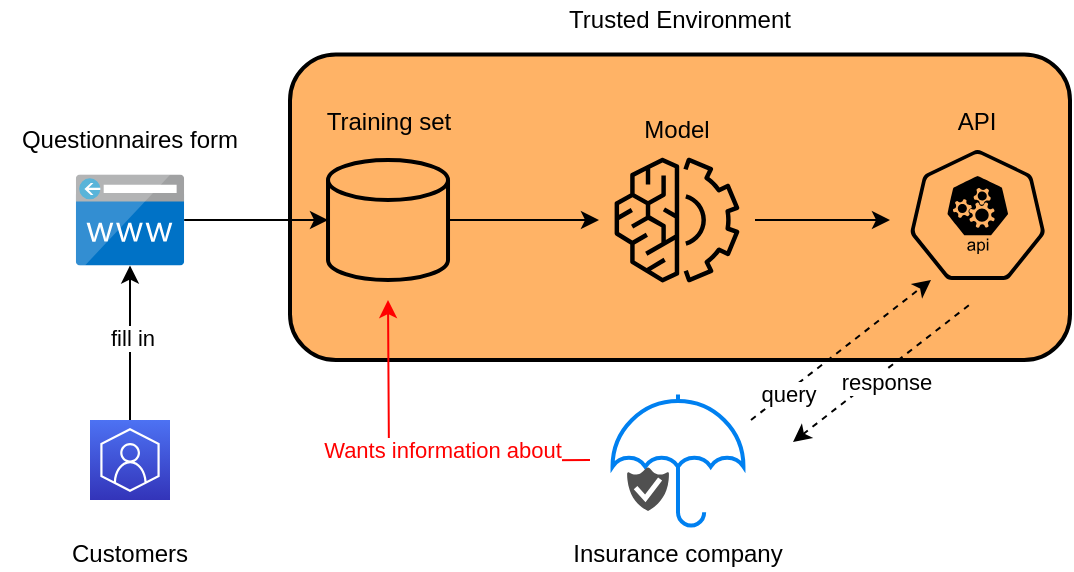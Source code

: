 <mxfile version="13.7.9" type="device"><diagram id="bDZJld-TUKHQlfMcXGYl" name="Page-1"><mxGraphModel dx="946" dy="639" grid="1" gridSize="10" guides="1" tooltips="1" connect="1" arrows="1" fold="1" page="1" pageScale="1" pageWidth="827" pageHeight="1169" math="0" shadow="0"><root><mxCell id="0"/><mxCell id="1" parent="0"/><mxCell id="jIBiCeYl2xpvTcDs2lr2-31" value="" style="rounded=1;whiteSpace=wrap;html=1;strokeWidth=2;fillColor=#FFB366;" vertex="1" parent="1"><mxGeometry x="220" y="217.25" width="390" height="152.75" as="geometry"/></mxCell><mxCell id="jIBiCeYl2xpvTcDs2lr2-30" style="edgeStyle=orthogonalEdgeStyle;rounded=0;orthogonalLoop=1;jettySize=auto;html=1;" edge="1" parent="1" source="jIBiCeYl2xpvTcDs2lr2-2"><mxGeometry relative="1" as="geometry"><mxPoint x="520" y="300" as="targetPoint"/></mxGeometry></mxCell><mxCell id="jIBiCeYl2xpvTcDs2lr2-2" value="" style="outlineConnect=0;gradientDirection=north;dashed=0;verticalLabelPosition=bottom;verticalAlign=top;align=center;html=1;fontSize=12;fontStyle=0;aspect=fixed;shape=mxgraph.aws4.resourceIcon;resIcon=mxgraph.aws4.machine_learning;strokeWidth=2;fillColor=none;" vertex="1" parent="1"><mxGeometry x="374.5" y="261" width="78" height="78" as="geometry"/></mxCell><mxCell id="jIBiCeYl2xpvTcDs2lr2-19" style="edgeStyle=orthogonalEdgeStyle;rounded=0;orthogonalLoop=1;jettySize=auto;html=1;" edge="1" parent="1" source="jIBiCeYl2xpvTcDs2lr2-5" target="jIBiCeYl2xpvTcDs2lr2-6"><mxGeometry relative="1" as="geometry"/></mxCell><mxCell id="jIBiCeYl2xpvTcDs2lr2-21" value="fill in" style="edgeLabel;html=1;align=center;verticalAlign=middle;resizable=0;points=[];" vertex="1" connectable="0" parent="jIBiCeYl2xpvTcDs2lr2-19"><mxGeometry x="0.061" y="-1" relative="1" as="geometry"><mxPoint as="offset"/></mxGeometry></mxCell><mxCell id="jIBiCeYl2xpvTcDs2lr2-5" value="" style="outlineConnect=0;fontColor=#232F3E;gradientColor=#4D72F3;gradientDirection=north;fillColor=#3334B9;strokeColor=#ffffff;dashed=0;verticalLabelPosition=bottom;verticalAlign=top;align=center;html=1;fontSize=12;fontStyle=0;aspect=fixed;shape=mxgraph.aws4.resourceIcon;resIcon=mxgraph.aws4.customer_enablement;" vertex="1" parent="1"><mxGeometry x="120" y="400" width="40" height="40" as="geometry"/></mxCell><mxCell id="jIBiCeYl2xpvTcDs2lr2-23" style="edgeStyle=orthogonalEdgeStyle;rounded=0;orthogonalLoop=1;jettySize=auto;html=1;entryX=0;entryY=0.5;entryDx=0;entryDy=0;entryPerimeter=0;" edge="1" parent="1" source="jIBiCeYl2xpvTcDs2lr2-6" target="jIBiCeYl2xpvTcDs2lr2-22"><mxGeometry relative="1" as="geometry"/></mxCell><mxCell id="jIBiCeYl2xpvTcDs2lr2-6" value="" style="aspect=fixed;html=1;points=[];align=center;image;fontSize=12;image=img/lib/mscae/CustomDomain.svg;strokeColor=#000000;strokeWidth=2;" vertex="1" parent="1"><mxGeometry x="112.92" y="277.25" width="54.16" height="45.5" as="geometry"/></mxCell><mxCell id="jIBiCeYl2xpvTcDs2lr2-13" value="Customers" style="text;html=1;strokeColor=none;fillColor=none;align=center;verticalAlign=middle;whiteSpace=wrap;rounded=0;" vertex="1" parent="1"><mxGeometry x="75" y="460" width="130" height="14.55" as="geometry"/></mxCell><mxCell id="jIBiCeYl2xpvTcDs2lr2-24" style="edgeStyle=orthogonalEdgeStyle;rounded=0;orthogonalLoop=1;jettySize=auto;html=1;exitX=1;exitY=0.5;exitDx=0;exitDy=0;exitPerimeter=0;" edge="1" parent="1" source="jIBiCeYl2xpvTcDs2lr2-22" target="jIBiCeYl2xpvTcDs2lr2-2"><mxGeometry relative="1" as="geometry"/></mxCell><mxCell id="jIBiCeYl2xpvTcDs2lr2-22" value="" style="strokeWidth=2;html=1;shape=mxgraph.flowchart.database;whiteSpace=wrap;fillColor=#FFB366;" vertex="1" parent="1"><mxGeometry x="239.01" y="270" width="60" height="60" as="geometry"/></mxCell><mxCell id="jIBiCeYl2xpvTcDs2lr2-25" value="" style="group" vertex="1" connectable="0" parent="1"><mxGeometry x="349" y="387.275" width="130" height="87.275" as="geometry"/></mxCell><mxCell id="jIBiCeYl2xpvTcDs2lr2-9" value="" style="html=1;verticalLabelPosition=bottom;align=center;labelBackgroundColor=#ffffff;verticalAlign=top;strokeWidth=2;strokeColor=#0080F0;shadow=0;dashed=0;shape=mxgraph.ios7.icons.umbrella;" vertex="1" parent="jIBiCeYl2xpvTcDs2lr2-25"><mxGeometry x="32.269" width="65.452" height="65.455" as="geometry"/></mxCell><mxCell id="jIBiCeYl2xpvTcDs2lr2-10" value="" style="pointerEvents=1;shadow=0;dashed=0;html=1;strokeColor=none;labelPosition=center;verticalLabelPosition=bottom;verticalAlign=top;align=center;fillColor=#505050;shape=mxgraph.mscae.intune.end_protection" vertex="1" parent="jIBiCeYl2xpvTcDs2lr2-25"><mxGeometry x="39.542" y="36.364" width="20.945" height="21.818" as="geometry"/></mxCell><mxCell id="jIBiCeYl2xpvTcDs2lr2-11" value="Insurance company" style="text;html=1;strokeColor=none;fillColor=none;align=center;verticalAlign=middle;whiteSpace=wrap;rounded=0;" vertex="1" parent="jIBiCeYl2xpvTcDs2lr2-25"><mxGeometry y="72.725" width="130" height="14.55" as="geometry"/></mxCell><mxCell id="jIBiCeYl2xpvTcDs2lr2-26" value="" style="html=1;dashed=0;whitespace=wrap;points=[[0.005,0.63,0],[0.1,0.2,0],[0.9,0.2,0],[0.5,0,0],[0.995,0.63,0],[0.72,0.99,0],[0.5,1,0],[0.28,0.99,0]];shape=mxgraph.kubernetes.icon;prIcon=api;strokeWidth=2;fillColor=#FFB366;" vertex="1" parent="1"><mxGeometry x="530" y="265" width="67.71" height="65" as="geometry"/></mxCell><mxCell id="jIBiCeYl2xpvTcDs2lr2-32" value="Trusted Environment" style="text;html=1;strokeColor=none;fillColor=none;align=center;verticalAlign=middle;whiteSpace=wrap;rounded=0;" vertex="1" parent="1"><mxGeometry x="347" y="190" width="136" height="20" as="geometry"/></mxCell><mxCell id="jIBiCeYl2xpvTcDs2lr2-33" value="Questionnaires form" style="text;html=1;strokeColor=none;fillColor=none;align=center;verticalAlign=middle;whiteSpace=wrap;rounded=0;" vertex="1" parent="1"><mxGeometry x="75" y="250" width="130" height="20" as="geometry"/></mxCell><mxCell id="jIBiCeYl2xpvTcDs2lr2-34" value="Training set" style="text;html=1;strokeColor=none;fillColor=none;align=center;verticalAlign=middle;whiteSpace=wrap;rounded=0;" vertex="1" parent="1"><mxGeometry x="233.51" y="241" width="71" height="20" as="geometry"/></mxCell><mxCell id="jIBiCeYl2xpvTcDs2lr2-35" value="Model" style="text;html=1;strokeColor=none;fillColor=none;align=center;verticalAlign=middle;whiteSpace=wrap;rounded=0;" vertex="1" parent="1"><mxGeometry x="378" y="245" width="71" height="20" as="geometry"/></mxCell><mxCell id="jIBiCeYl2xpvTcDs2lr2-36" value="API" style="text;html=1;strokeColor=none;fillColor=none;align=center;verticalAlign=middle;whiteSpace=wrap;rounded=0;" vertex="1" parent="1"><mxGeometry x="528.36" y="241" width="71" height="20" as="geometry"/></mxCell><mxCell id="jIBiCeYl2xpvTcDs2lr2-38" value="" style="endArrow=classic;html=1;dashed=1;" edge="1" parent="1"><mxGeometry width="50" height="50" relative="1" as="geometry"><mxPoint x="450.5" y="400" as="sourcePoint"/><mxPoint x="540.5" y="330" as="targetPoint"/></mxGeometry></mxCell><mxCell id="jIBiCeYl2xpvTcDs2lr2-40" value="query" style="edgeLabel;html=1;align=center;verticalAlign=middle;resizable=0;points=[];labelBackgroundColor=#ffffff;" vertex="1" connectable="0" parent="jIBiCeYl2xpvTcDs2lr2-38"><mxGeometry x="0.058" y="-1" relative="1" as="geometry"><mxPoint x="-30.48" y="23.32" as="offset"/></mxGeometry></mxCell><mxCell id="jIBiCeYl2xpvTcDs2lr2-39" value="" style="endArrow=none;html=1;dashed=1;startArrow=classic;startFill=1;endFill=0;" edge="1" parent="1"><mxGeometry width="50" height="50" relative="1" as="geometry"><mxPoint x="471.5" y="411" as="sourcePoint"/><mxPoint x="561.5" y="341" as="targetPoint"/></mxGeometry></mxCell><mxCell id="jIBiCeYl2xpvTcDs2lr2-41" value="response" style="edgeLabel;html=1;align=center;verticalAlign=middle;resizable=0;points=[];" vertex="1" connectable="0" parent="jIBiCeYl2xpvTcDs2lr2-39"><mxGeometry x="-0.179" y="-2" relative="1" as="geometry"><mxPoint x="7.44" y="-2.93" as="offset"/></mxGeometry></mxCell><mxCell id="jIBiCeYl2xpvTcDs2lr2-42" style="edgeStyle=orthogonalEdgeStyle;rounded=0;orthogonalLoop=1;jettySize=auto;html=1;startArrow=none;startFill=0;endArrow=classic;endFill=1;fillColor=#f8cecc;strokeColor=#FF0000;" edge="1" parent="1"><mxGeometry relative="1" as="geometry"><mxPoint x="370" y="420" as="sourcePoint"/><mxPoint x="269" y="340" as="targetPoint"/></mxGeometry></mxCell><mxCell id="jIBiCeYl2xpvTcDs2lr2-43" value="Wants information about" style="edgeLabel;html=1;align=center;verticalAlign=middle;resizable=0;points=[];fontColor=#FF0000;" vertex="1" connectable="0" parent="jIBiCeYl2xpvTcDs2lr2-42"><mxGeometry x="0.11" y="-27" relative="1" as="geometry"><mxPoint x="-0.99" y="-5.72" as="offset"/></mxGeometry></mxCell></root></mxGraphModel></diagram></mxfile>